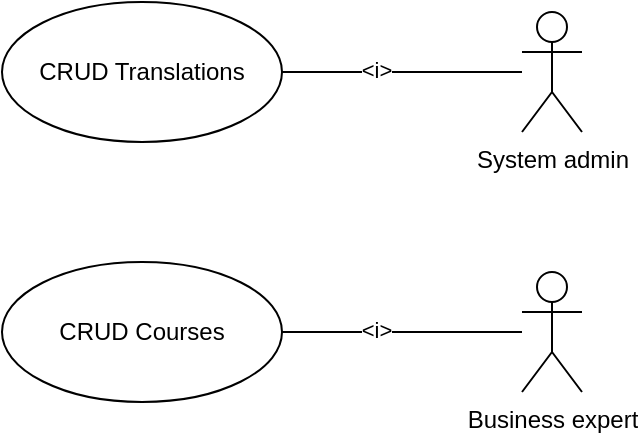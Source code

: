 <mxfile version="26.0.14" pages="4">
  <diagram id="dUjCyGZ5YdSewDX9P_Ud" name="Use cases">
    <mxGraphModel dx="926" dy="591" grid="1" gridSize="10" guides="1" tooltips="1" connect="1" arrows="1" fold="1" page="1" pageScale="1" pageWidth="827" pageHeight="1169" math="0" shadow="0">
      <root>
        <mxCell id="0" />
        <mxCell id="1" parent="0" />
        <mxCell id="TI7RICh0du5cO5F04y_4-3" style="edgeStyle=none;rounded=0;orthogonalLoop=1;jettySize=auto;html=1;endArrow=none;startFill=0;" edge="1" parent="1" source="TI7RICh0du5cO5F04y_4-1" target="TI7RICh0du5cO5F04y_4-2">
          <mxGeometry relative="1" as="geometry" />
        </mxCell>
        <mxCell id="TI7RICh0du5cO5F04y_4-4" value="&amp;lt;i&amp;gt;" style="edgeLabel;html=1;align=center;verticalAlign=middle;resizable=0;points=[];" vertex="1" connectable="0" parent="TI7RICh0du5cO5F04y_4-3">
          <mxGeometry x="0.223" y="-1" relative="1" as="geometry">
            <mxPoint as="offset" />
          </mxGeometry>
        </mxCell>
        <mxCell id="TI7RICh0du5cO5F04y_4-1" value="System admin" style="shape=umlActor;verticalLabelPosition=bottom;verticalAlign=top;html=1;outlineConnect=0;" vertex="1" parent="1">
          <mxGeometry x="740" y="40" width="30" height="60" as="geometry" />
        </mxCell>
        <mxCell id="TI7RICh0du5cO5F04y_4-2" value="CRUD Translations" style="ellipse;whiteSpace=wrap;html=1;" vertex="1" parent="1">
          <mxGeometry x="480" y="35" width="140" height="70" as="geometry" />
        </mxCell>
        <mxCell id="TI7RICh0du5cO5F04y_4-5" style="edgeStyle=none;rounded=0;orthogonalLoop=1;jettySize=auto;html=1;endArrow=none;startFill=0;" edge="1" parent="1" target="TI7RICh0du5cO5F04y_4-7" source="TI7RICh0du5cO5F04y_4-8">
          <mxGeometry relative="1" as="geometry">
            <mxPoint x="740" y="205" as="sourcePoint" />
          </mxGeometry>
        </mxCell>
        <mxCell id="TI7RICh0du5cO5F04y_4-6" value="&amp;lt;i&amp;gt;" style="edgeLabel;html=1;align=center;verticalAlign=middle;resizable=0;points=[];" vertex="1" connectable="0" parent="TI7RICh0du5cO5F04y_4-5">
          <mxGeometry x="0.223" y="-1" relative="1" as="geometry">
            <mxPoint as="offset" />
          </mxGeometry>
        </mxCell>
        <mxCell id="TI7RICh0du5cO5F04y_4-7" value="CRUD Courses" style="ellipse;whiteSpace=wrap;html=1;" vertex="1" parent="1">
          <mxGeometry x="480" y="165" width="140" height="70" as="geometry" />
        </mxCell>
        <mxCell id="TI7RICh0du5cO5F04y_4-8" value="Business expert" style="shape=umlActor;verticalLabelPosition=bottom;verticalAlign=top;html=1;outlineConnect=0;" vertex="1" parent="1">
          <mxGeometry x="740" y="170" width="30" height="60" as="geometry" />
        </mxCell>
      </root>
    </mxGraphModel>
  </diagram>
  <diagram id="C5RBs43oDa-KdzZeNtuy" name="Translator">
    <mxGraphModel dx="880" dy="561" grid="1" gridSize="10" guides="1" tooltips="1" connect="1" arrows="1" fold="1" page="1" pageScale="1" pageWidth="827" pageHeight="1169" math="0" shadow="0">
      <root>
        <mxCell id="WIyWlLk6GJQsqaUBKTNV-0" />
        <mxCell id="WIyWlLk6GJQsqaUBKTNV-1" parent="WIyWlLk6GJQsqaUBKTNV-0" />
        <mxCell id="zkfFHV4jXpPFQw0GAbJ--0" value="Language" style="swimlane;fontStyle=0;align=center;verticalAlign=top;childLayout=stackLayout;horizontal=1;startSize=26;horizontalStack=0;resizeParent=1;resizeLast=0;collapsible=1;marginBottom=0;rounded=0;shadow=0;strokeWidth=1;" parent="WIyWlLk6GJQsqaUBKTNV-1" vertex="1">
          <mxGeometry x="220" y="120" width="160" height="78" as="geometry">
            <mxRectangle x="230" y="140" width="160" height="26" as="alternateBounds" />
          </mxGeometry>
        </mxCell>
        <mxCell id="zkfFHV4jXpPFQw0GAbJ--1" value="name: string" style="text;align=left;verticalAlign=top;spacingLeft=4;spacingRight=4;overflow=hidden;rotatable=0;points=[[0,0.5],[1,0.5]];portConstraint=eastwest;" parent="zkfFHV4jXpPFQw0GAbJ--0" vertex="1">
          <mxGeometry y="26" width="160" height="26" as="geometry" />
        </mxCell>
        <mxCell id="zkfFHV4jXpPFQw0GAbJ--2" value="code: string" style="text;align=left;verticalAlign=top;spacingLeft=4;spacingRight=4;overflow=hidden;rotatable=0;points=[[0,0.5],[1,0.5]];portConstraint=eastwest;rounded=0;shadow=0;html=0;" parent="zkfFHV4jXpPFQw0GAbJ--0" vertex="1">
          <mxGeometry y="52" width="160" height="26" as="geometry" />
        </mxCell>
        <mxCell id="MkhPwkt4E14nCOdmzkUF-0" style="edgeStyle=orthogonalEdgeStyle;rounded=0;orthogonalLoop=1;jettySize=auto;html=1;" edge="1" parent="WIyWlLk6GJQsqaUBKTNV-1" source="zkfFHV4jXpPFQw0GAbJ--17" target="zkfFHV4jXpPFQw0GAbJ--0">
          <mxGeometry relative="1" as="geometry" />
        </mxCell>
        <mxCell id="f_C8wIM5PsZ15V9dUP10-0" value="translations" style="edgeLabel;html=1;align=center;verticalAlign=middle;resizable=0;points=[];" vertex="1" connectable="0" parent="MkhPwkt4E14nCOdmzkUF-0">
          <mxGeometry x="-0.031" relative="1" as="geometry">
            <mxPoint as="offset" />
          </mxGeometry>
        </mxCell>
        <mxCell id="zkfFHV4jXpPFQw0GAbJ--17" value="Translation" style="swimlane;fontStyle=0;align=center;verticalAlign=top;childLayout=stackLayout;horizontal=1;startSize=26;horizontalStack=0;resizeParent=1;resizeLast=0;collapsible=1;marginBottom=0;rounded=0;shadow=0;strokeWidth=1;" parent="WIyWlLk6GJQsqaUBKTNV-1" vertex="1">
          <mxGeometry x="508" y="120" width="160" height="78" as="geometry">
            <mxRectangle x="550" y="140" width="160" height="26" as="alternateBounds" />
          </mxGeometry>
        </mxCell>
        <mxCell id="zkfFHV4jXpPFQw0GAbJ--18" value="key: string" style="text;align=left;verticalAlign=top;spacingLeft=4;spacingRight=4;overflow=hidden;rotatable=0;points=[[0,0.5],[1,0.5]];portConstraint=eastwest;" parent="zkfFHV4jXpPFQw0GAbJ--17" vertex="1">
          <mxGeometry y="26" width="160" height="26" as="geometry" />
        </mxCell>
      </root>
    </mxGraphModel>
  </diagram>
  <diagram id="fXC-C-EFIOTl0RckmtS4" name="Permissions">
    <mxGraphModel dx="860" dy="563" grid="1" gridSize="10" guides="1" tooltips="1" connect="1" arrows="1" fold="1" page="1" pageScale="1" pageWidth="1169" pageHeight="827" math="0" shadow="0">
      <root>
        <mxCell id="0" />
        <mxCell id="1" parent="0" />
        <mxCell id="0OQFiwvWIhT1cQ6ZhbOb-6" value="" style="edgeStyle=orthogonalEdgeStyle;rounded=0;orthogonalLoop=1;jettySize=auto;html=1;" edge="1" parent="1" source="0OQFiwvWIhT1cQ6ZhbOb-4" target="0OQFiwvWIhT1cQ6ZhbOb-1">
          <mxGeometry relative="1" as="geometry" />
        </mxCell>
        <mxCell id="0OQFiwvWIhT1cQ6ZhbOb-27" style="edgeStyle=orthogonalEdgeStyle;rounded=0;orthogonalLoop=1;jettySize=auto;html=1;" edge="1" parent="1" source="0OQFiwvWIhT1cQ6ZhbOb-1" target="0OQFiwvWIhT1cQ6ZhbOb-10">
          <mxGeometry relative="1" as="geometry">
            <Array as="points">
              <mxPoint x="170" y="240" />
              <mxPoint x="530" y="240" />
              <mxPoint x="530" y="159" />
            </Array>
          </mxGeometry>
        </mxCell>
        <mxCell id="0OQFiwvWIhT1cQ6ZhbOb-1" value="UserRole" style="swimlane;fontStyle=0;align=center;verticalAlign=top;childLayout=stackLayout;horizontal=1;startSize=26;horizontalStack=0;resizeParent=1;resizeLast=0;collapsible=1;marginBottom=0;rounded=0;shadow=0;strokeWidth=1;" vertex="1" parent="1">
          <mxGeometry x="90" y="120" width="160" height="78" as="geometry">
            <mxRectangle x="230" y="140" width="160" height="26" as="alternateBounds" />
          </mxGeometry>
        </mxCell>
        <mxCell id="0OQFiwvWIhT1cQ6ZhbOb-7" value="userId: MongoId" style="text;align=left;verticalAlign=top;spacingLeft=4;spacingRight=4;overflow=hidden;rotatable=0;points=[[0,0.5],[1,0.5]];portConstraint=eastwest;" vertex="1" parent="0OQFiwvWIhT1cQ6ZhbOb-1">
          <mxGeometry y="26" width="160" height="26" as="geometry" />
        </mxCell>
        <mxCell id="0OQFiwvWIhT1cQ6ZhbOb-13" value="" style="edgeStyle=orthogonalEdgeStyle;rounded=0;orthogonalLoop=1;jettySize=auto;html=1;" edge="1" parent="1" source="0OQFiwvWIhT1cQ6ZhbOb-4" target="0OQFiwvWIhT1cQ6ZhbOb-10">
          <mxGeometry relative="1" as="geometry" />
        </mxCell>
        <mxCell id="0OQFiwvWIhT1cQ6ZhbOb-4" value="UserRoleHistory" style="swimlane;fontStyle=0;align=center;verticalAlign=top;childLayout=stackLayout;horizontal=1;startSize=26;horizontalStack=0;resizeParent=1;resizeLast=0;collapsible=1;marginBottom=0;rounded=0;shadow=0;strokeWidth=1;" vertex="1" parent="1">
          <mxGeometry x="330" y="120" width="160" height="78" as="geometry">
            <mxRectangle x="230" y="140" width="160" height="26" as="alternateBounds" />
          </mxGeometry>
        </mxCell>
        <mxCell id="0OQFiwvWIhT1cQ6ZhbOb-5" value="startDate: Date" style="text;align=left;verticalAlign=top;spacingLeft=4;spacingRight=4;overflow=hidden;rotatable=0;points=[[0,0.5],[1,0.5]];portConstraint=eastwest;" vertex="1" parent="0OQFiwvWIhT1cQ6ZhbOb-4">
          <mxGeometry y="26" width="160" height="26" as="geometry" />
        </mxCell>
        <mxCell id="0OQFiwvWIhT1cQ6ZhbOb-9" value="endDate: Date" style="text;align=left;verticalAlign=top;spacingLeft=4;spacingRight=4;overflow=hidden;rotatable=0;points=[[0,0.5],[1,0.5]];portConstraint=eastwest;" vertex="1" parent="0OQFiwvWIhT1cQ6ZhbOb-4">
          <mxGeometry y="52" width="160" height="26" as="geometry" />
        </mxCell>
        <mxCell id="0OQFiwvWIhT1cQ6ZhbOb-8" value="" style="edgeStyle=orthogonalEdgeStyle;rounded=0;orthogonalLoop=1;jettySize=auto;html=1;" edge="1" parent="1" source="0OQFiwvWIhT1cQ6ZhbOb-5" target="0OQFiwvWIhT1cQ6ZhbOb-7">
          <mxGeometry relative="1" as="geometry" />
        </mxCell>
        <mxCell id="0OQFiwvWIhT1cQ6ZhbOb-17" value="" style="edgeStyle=orthogonalEdgeStyle;rounded=0;orthogonalLoop=1;jettySize=auto;html=1;" edge="1" parent="1" source="0OQFiwvWIhT1cQ6ZhbOb-10" target="0OQFiwvWIhT1cQ6ZhbOb-14">
          <mxGeometry relative="1" as="geometry" />
        </mxCell>
        <mxCell id="0OQFiwvWIhT1cQ6ZhbOb-28" style="edgeStyle=orthogonalEdgeStyle;rounded=0;orthogonalLoop=1;jettySize=auto;html=1;" edge="1" parent="1" source="0OQFiwvWIhT1cQ6ZhbOb-10" target="0OQFiwvWIhT1cQ6ZhbOb-21">
          <mxGeometry relative="1" as="geometry">
            <Array as="points">
              <mxPoint x="790" y="159" />
              <mxPoint x="790" y="475" />
            </Array>
          </mxGeometry>
        </mxCell>
        <mxCell id="0OQFiwvWIhT1cQ6ZhbOb-10" value="Role" style="swimlane;fontStyle=0;align=center;verticalAlign=top;childLayout=stackLayout;horizontal=1;startSize=26;horizontalStack=0;resizeParent=1;resizeLast=0;collapsible=1;marginBottom=0;rounded=0;shadow=0;strokeWidth=1;" vertex="1" parent="1">
          <mxGeometry x="570" y="120" width="160" height="78" as="geometry">
            <mxRectangle x="230" y="140" width="160" height="26" as="alternateBounds" />
          </mxGeometry>
        </mxCell>
        <mxCell id="0OQFiwvWIhT1cQ6ZhbOb-11" value="name: string" style="text;align=left;verticalAlign=top;spacingLeft=4;spacingRight=4;overflow=hidden;rotatable=0;points=[[0,0.5],[1,0.5]];portConstraint=eastwest;" vertex="1" parent="0OQFiwvWIhT1cQ6ZhbOb-10">
          <mxGeometry y="26" width="160" height="26" as="geometry" />
        </mxCell>
        <mxCell id="0OQFiwvWIhT1cQ6ZhbOb-12" value="description: string" style="text;align=left;verticalAlign=top;spacingLeft=4;spacingRight=4;overflow=hidden;rotatable=0;points=[[0,0.5],[1,0.5]];portConstraint=eastwest;" vertex="1" parent="0OQFiwvWIhT1cQ6ZhbOb-10">
          <mxGeometry y="52" width="160" height="26" as="geometry" />
        </mxCell>
        <mxCell id="0OQFiwvWIhT1cQ6ZhbOb-24" value="" style="edgeStyle=orthogonalEdgeStyle;rounded=0;orthogonalLoop=1;jettySize=auto;html=1;" edge="1" parent="1" source="0OQFiwvWIhT1cQ6ZhbOb-14" target="0OQFiwvWIhT1cQ6ZhbOb-21">
          <mxGeometry relative="1" as="geometry" />
        </mxCell>
        <mxCell id="0OQFiwvWIhT1cQ6ZhbOb-14" value="RolePermissions" style="swimlane;fontStyle=0;align=center;verticalAlign=top;childLayout=stackLayout;horizontal=1;startSize=26;horizontalStack=0;resizeParent=1;resizeLast=0;collapsible=1;marginBottom=0;rounded=0;shadow=0;strokeWidth=1;" vertex="1" parent="1">
          <mxGeometry x="570" y="278" width="160" height="78" as="geometry">
            <mxRectangle x="230" y="140" width="160" height="26" as="alternateBounds" />
          </mxGeometry>
        </mxCell>
        <mxCell id="0OQFiwvWIhT1cQ6ZhbOb-19" value="startDate: Date" style="text;align=left;verticalAlign=top;spacingLeft=4;spacingRight=4;overflow=hidden;rotatable=0;points=[[0,0.5],[1,0.5]];portConstraint=eastwest;" vertex="1" parent="0OQFiwvWIhT1cQ6ZhbOb-14">
          <mxGeometry y="26" width="160" height="26" as="geometry" />
        </mxCell>
        <mxCell id="0OQFiwvWIhT1cQ6ZhbOb-20" value="endDate: Date" style="text;align=left;verticalAlign=top;spacingLeft=4;spacingRight=4;overflow=hidden;rotatable=0;points=[[0,0.5],[1,0.5]];portConstraint=eastwest;" vertex="1" parent="0OQFiwvWIhT1cQ6ZhbOb-14">
          <mxGeometry y="52" width="160" height="26" as="geometry" />
        </mxCell>
        <mxCell id="0OQFiwvWIhT1cQ6ZhbOb-21" value="Permissions" style="swimlane;fontStyle=0;align=center;verticalAlign=top;childLayout=stackLayout;horizontal=1;startSize=26;horizontalStack=0;resizeParent=1;resizeLast=0;collapsible=1;marginBottom=0;rounded=0;shadow=0;strokeWidth=1;" vertex="1" parent="1">
          <mxGeometry x="570" y="436" width="160" height="78" as="geometry">
            <mxRectangle x="230" y="140" width="160" height="26" as="alternateBounds" />
          </mxGeometry>
        </mxCell>
        <mxCell id="0OQFiwvWIhT1cQ6ZhbOb-25" value="name: string" style="text;align=left;verticalAlign=top;spacingLeft=4;spacingRight=4;overflow=hidden;rotatable=0;points=[[0,0.5],[1,0.5]];portConstraint=eastwest;" vertex="1" parent="0OQFiwvWIhT1cQ6ZhbOb-21">
          <mxGeometry y="26" width="160" height="26" as="geometry" />
        </mxCell>
        <mxCell id="0OQFiwvWIhT1cQ6ZhbOb-26" value="description: string" style="text;align=left;verticalAlign=top;spacingLeft=4;spacingRight=4;overflow=hidden;rotatable=0;points=[[0,0.5],[1,0.5]];portConstraint=eastwest;" vertex="1" parent="0OQFiwvWIhT1cQ6ZhbOb-21">
          <mxGeometry y="52" width="160" height="26" as="geometry" />
        </mxCell>
      </root>
    </mxGraphModel>
  </diagram>
  <diagram id="XWE37Vx0HIz47el3w7WW" name="Course">
    <mxGraphModel dx="880" dy="561" grid="1" gridSize="10" guides="1" tooltips="1" connect="1" arrows="1" fold="1" page="1" pageScale="1" pageWidth="827" pageHeight="1169" math="0" shadow="0">
      <root>
        <mxCell id="0" />
        <mxCell id="1" parent="0" />
        <mxCell id="mEfkzR98zKEc3nBIU5WI-4" value="" style="edgeStyle=orthogonalEdgeStyle;rounded=0;orthogonalLoop=1;jettySize=auto;html=1;" edge="1" parent="1" source="cmkAQd4ckqRW90GCGXob-2" target="mEfkzR98zKEc3nBIU5WI-1">
          <mxGeometry relative="1" as="geometry" />
        </mxCell>
        <mxCell id="mEfkzR98zKEc3nBIU5WI-22" value="establishment" style="edgeLabel;html=1;align=center;verticalAlign=middle;resizable=0;points=[];" vertex="1" connectable="0" parent="mEfkzR98zKEc3nBIU5WI-4">
          <mxGeometry x="-0.024" y="-4" relative="1" as="geometry">
            <mxPoint as="offset" />
          </mxGeometry>
        </mxCell>
        <mxCell id="mEfkzR98zKEc3nBIU5WI-10" value="" style="edgeStyle=orthogonalEdgeStyle;rounded=0;orthogonalLoop=1;jettySize=auto;html=1;" edge="1" parent="1" source="cmkAQd4ckqRW90GCGXob-2" target="mEfkzR98zKEc3nBIU5WI-7">
          <mxGeometry relative="1" as="geometry" />
        </mxCell>
        <mxCell id="mEfkzR98zKEc3nBIU5WI-18" value="*" style="edgeLabel;html=1;align=center;verticalAlign=middle;resizable=0;points=[];" vertex="1" connectable="0" parent="mEfkzR98zKEc3nBIU5WI-10">
          <mxGeometry x="0.625" y="1" relative="1" as="geometry">
            <mxPoint as="offset" />
          </mxGeometry>
        </mxCell>
        <mxCell id="mEfkzR98zKEc3nBIU5WI-19" value="statusHistory" style="edgeLabel;html=1;align=center;verticalAlign=middle;resizable=0;points=[];" vertex="1" connectable="0" parent="mEfkzR98zKEc3nBIU5WI-10">
          <mxGeometry x="-0.1" y="3" relative="1" as="geometry">
            <mxPoint as="offset" />
          </mxGeometry>
        </mxCell>
        <mxCell id="mEfkzR98zKEc3nBIU5WI-20" style="rounded=0;orthogonalLoop=1;jettySize=auto;html=1;" edge="1" parent="1" source="cmkAQd4ckqRW90GCGXob-2" target="mEfkzR98zKEc3nBIU5WI-11">
          <mxGeometry relative="1" as="geometry" />
        </mxCell>
        <mxCell id="mEfkzR98zKEc3nBIU5WI-21" value="currentStatus" style="edgeLabel;html=1;align=center;verticalAlign=middle;resizable=0;points=[];" vertex="1" connectable="0" parent="mEfkzR98zKEc3nBIU5WI-20">
          <mxGeometry x="-0.218" y="2" relative="1" as="geometry">
            <mxPoint as="offset" />
          </mxGeometry>
        </mxCell>
        <mxCell id="cmkAQd4ckqRW90GCGXob-2" value="Course" style="swimlane;fontStyle=0;childLayout=stackLayout;horizontal=1;startSize=26;fillColor=none;horizontalStack=0;resizeParent=1;resizeParentMax=0;resizeLast=0;collapsible=1;marginBottom=0;whiteSpace=wrap;html=1;" vertex="1" parent="1">
          <mxGeometry x="20" y="20" width="140" height="78" as="geometry" />
        </mxCell>
        <mxCell id="cmkAQd4ckqRW90GCGXob-3" value="name: string" style="text;strokeColor=none;fillColor=none;align=left;verticalAlign=top;spacingLeft=4;spacingRight=4;overflow=hidden;rotatable=0;points=[[0,0.5],[1,0.5]];portConstraint=eastwest;whiteSpace=wrap;html=1;" vertex="1" parent="cmkAQd4ckqRW90GCGXob-2">
          <mxGeometry y="26" width="140" height="26" as="geometry" />
        </mxCell>
        <mxCell id="cmkAQd4ckqRW90GCGXob-4" value="description: string" style="text;strokeColor=none;fillColor=none;align=left;verticalAlign=top;spacingLeft=4;spacingRight=4;overflow=hidden;rotatable=0;points=[[0,0.5],[1,0.5]];portConstraint=eastwest;whiteSpace=wrap;html=1;" vertex="1" parent="cmkAQd4ckqRW90GCGXob-2">
          <mxGeometry y="52" width="140" height="26" as="geometry" />
        </mxCell>
        <mxCell id="mEfkzR98zKEc3nBIU5WI-1" value="Establishment" style="swimlane;fontStyle=0;childLayout=stackLayout;horizontal=1;startSize=26;fillColor=none;horizontalStack=0;resizeParent=1;resizeParentMax=0;resizeLast=0;collapsible=1;marginBottom=0;whiteSpace=wrap;html=1;" vertex="1" parent="1">
          <mxGeometry x="290" y="7" width="140" height="104" as="geometry" />
        </mxCell>
        <mxCell id="mEfkzR98zKEc3nBIU5WI-2" value="name: string" style="text;strokeColor=none;fillColor=none;align=left;verticalAlign=top;spacingLeft=4;spacingRight=4;overflow=hidden;rotatable=0;points=[[0,0.5],[1,0.5]];portConstraint=eastwest;whiteSpace=wrap;html=1;" vertex="1" parent="mEfkzR98zKEc3nBIU5WI-1">
          <mxGeometry y="26" width="140" height="26" as="geometry" />
        </mxCell>
        <mxCell id="mEfkzR98zKEc3nBIU5WI-3" value="description: string" style="text;strokeColor=none;fillColor=none;align=left;verticalAlign=top;spacingLeft=4;spacingRight=4;overflow=hidden;rotatable=0;points=[[0,0.5],[1,0.5]];portConstraint=eastwest;whiteSpace=wrap;html=1;" vertex="1" parent="mEfkzR98zKEc3nBIU5WI-1">
          <mxGeometry y="52" width="140" height="26" as="geometry" />
        </mxCell>
        <mxCell id="mEfkzR98zKEc3nBIU5WI-6" value="removeDate: Date" style="text;strokeColor=none;fillColor=none;align=left;verticalAlign=top;spacingLeft=4;spacingRight=4;overflow=hidden;rotatable=0;points=[[0,0.5],[1,0.5]];portConstraint=eastwest;whiteSpace=wrap;html=1;" vertex="1" parent="mEfkzR98zKEc3nBIU5WI-1">
          <mxGeometry y="78" width="140" height="26" as="geometry" />
        </mxCell>
        <mxCell id="mEfkzR98zKEc3nBIU5WI-13" value="" style="edgeStyle=orthogonalEdgeStyle;rounded=0;orthogonalLoop=1;jettySize=auto;html=1;" edge="1" parent="1" source="mEfkzR98zKEc3nBIU5WI-7" target="mEfkzR98zKEc3nBIU5WI-11">
          <mxGeometry relative="1" as="geometry" />
        </mxCell>
        <mxCell id="mEfkzR98zKEc3nBIU5WI-17" value="status" style="edgeLabel;html=1;align=center;verticalAlign=middle;resizable=0;points=[];" vertex="1" connectable="0" parent="mEfkzR98zKEc3nBIU5WI-13">
          <mxGeometry x="-0.143" y="-2" relative="1" as="geometry">
            <mxPoint as="offset" />
          </mxGeometry>
        </mxCell>
        <mxCell id="mEfkzR98zKEc3nBIU5WI-7" value="CourseStausHistoryEntry" style="swimlane;fontStyle=0;childLayout=stackLayout;horizontal=1;startSize=26;fillColor=none;horizontalStack=0;resizeParent=1;resizeParentMax=0;resizeLast=0;collapsible=1;marginBottom=0;whiteSpace=wrap;html=1;" vertex="1" parent="1">
          <mxGeometry x="20" y="218" width="140" height="52" as="geometry" />
        </mxCell>
        <mxCell id="mEfkzR98zKEc3nBIU5WI-8" value="date: Date" style="text;strokeColor=none;fillColor=none;align=left;verticalAlign=top;spacingLeft=4;spacingRight=4;overflow=hidden;rotatable=0;points=[[0,0.5],[1,0.5]];portConstraint=eastwest;whiteSpace=wrap;html=1;" vertex="1" parent="mEfkzR98zKEc3nBIU5WI-7">
          <mxGeometry y="26" width="140" height="26" as="geometry" />
        </mxCell>
        <mxCell id="mEfkzR98zKEc3nBIU5WI-11" value="CourseStatus" style="swimlane;fontStyle=0;childLayout=stackLayout;horizontal=1;startSize=26;fillColor=none;horizontalStack=0;resizeParent=1;resizeParentMax=0;resizeLast=0;collapsible=1;marginBottom=0;whiteSpace=wrap;html=1;" vertex="1" parent="1">
          <mxGeometry x="274" y="192" width="140" height="104" as="geometry" />
        </mxCell>
        <mxCell id="mEfkzR98zKEc3nBIU5WI-14" value="name: string" style="text;strokeColor=none;fillColor=none;align=left;verticalAlign=top;spacingLeft=4;spacingRight=4;overflow=hidden;rotatable=0;points=[[0,0.5],[1,0.5]];portConstraint=eastwest;whiteSpace=wrap;html=1;" vertex="1" parent="mEfkzR98zKEc3nBIU5WI-11">
          <mxGeometry y="26" width="140" height="26" as="geometry" />
        </mxCell>
        <mxCell id="mEfkzR98zKEc3nBIU5WI-15" value="description: string" style="text;strokeColor=none;fillColor=none;align=left;verticalAlign=top;spacingLeft=4;spacingRight=4;overflow=hidden;rotatable=0;points=[[0,0.5],[1,0.5]];portConstraint=eastwest;whiteSpace=wrap;html=1;" vertex="1" parent="mEfkzR98zKEc3nBIU5WI-11">
          <mxGeometry y="52" width="140" height="26" as="geometry" />
        </mxCell>
        <mxCell id="mEfkzR98zKEc3nBIU5WI-16" value="removeDate: Date" style="text;strokeColor=none;fillColor=none;align=left;verticalAlign=top;spacingLeft=4;spacingRight=4;overflow=hidden;rotatable=0;points=[[0,0.5],[1,0.5]];portConstraint=eastwest;whiteSpace=wrap;html=1;" vertex="1" parent="mEfkzR98zKEc3nBIU5WI-11">
          <mxGeometry y="78" width="140" height="26" as="geometry" />
        </mxCell>
      </root>
    </mxGraphModel>
  </diagram>
</mxfile>
